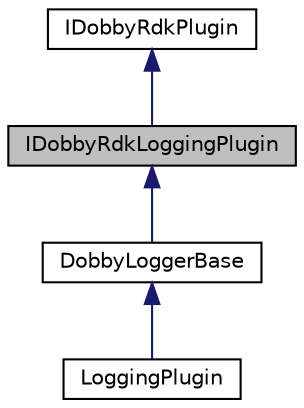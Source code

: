 digraph "IDobbyRdkLoggingPlugin"
{
 // LATEX_PDF_SIZE
  edge [fontname="Helvetica",fontsize="10",labelfontname="Helvetica",labelfontsize="10"];
  node [fontname="Helvetica",fontsize="10",shape=record];
  Node1 [label="IDobbyRdkLoggingPlugin",height=0.2,width=0.4,color="black", fillcolor="grey75", style="filled", fontcolor="black",tooltip="Interface that plugin libraries have to implement."];
  Node2 -> Node1 [dir="back",color="midnightblue",fontsize="10",style="solid",fontname="Helvetica"];
  Node2 [label="IDobbyRdkPlugin",height=0.2,width=0.4,color="black", fillcolor="white", style="filled",URL="$classIDobbyRdkPlugin.html",tooltip="Interface that plugin libraries have to implement."];
  Node1 -> Node3 [dir="back",color="midnightblue",fontsize="10",style="solid",fontname="Helvetica"];
  Node3 [label="DobbyLoggerBase",height=0.2,width=0.4,color="black", fillcolor="white", style="filled",URL="$classDobbyLoggerBase.html",tooltip=" "];
  Node3 -> Node4 [dir="back",color="midnightblue",fontsize="10",style="solid",fontname="Helvetica"];
  Node4 [label="LoggingPlugin",height=0.2,width=0.4,color="black", fillcolor="white", style="filled",URL="$classLoggingPlugin.html",tooltip="Dobby Logging plugin."];
}
